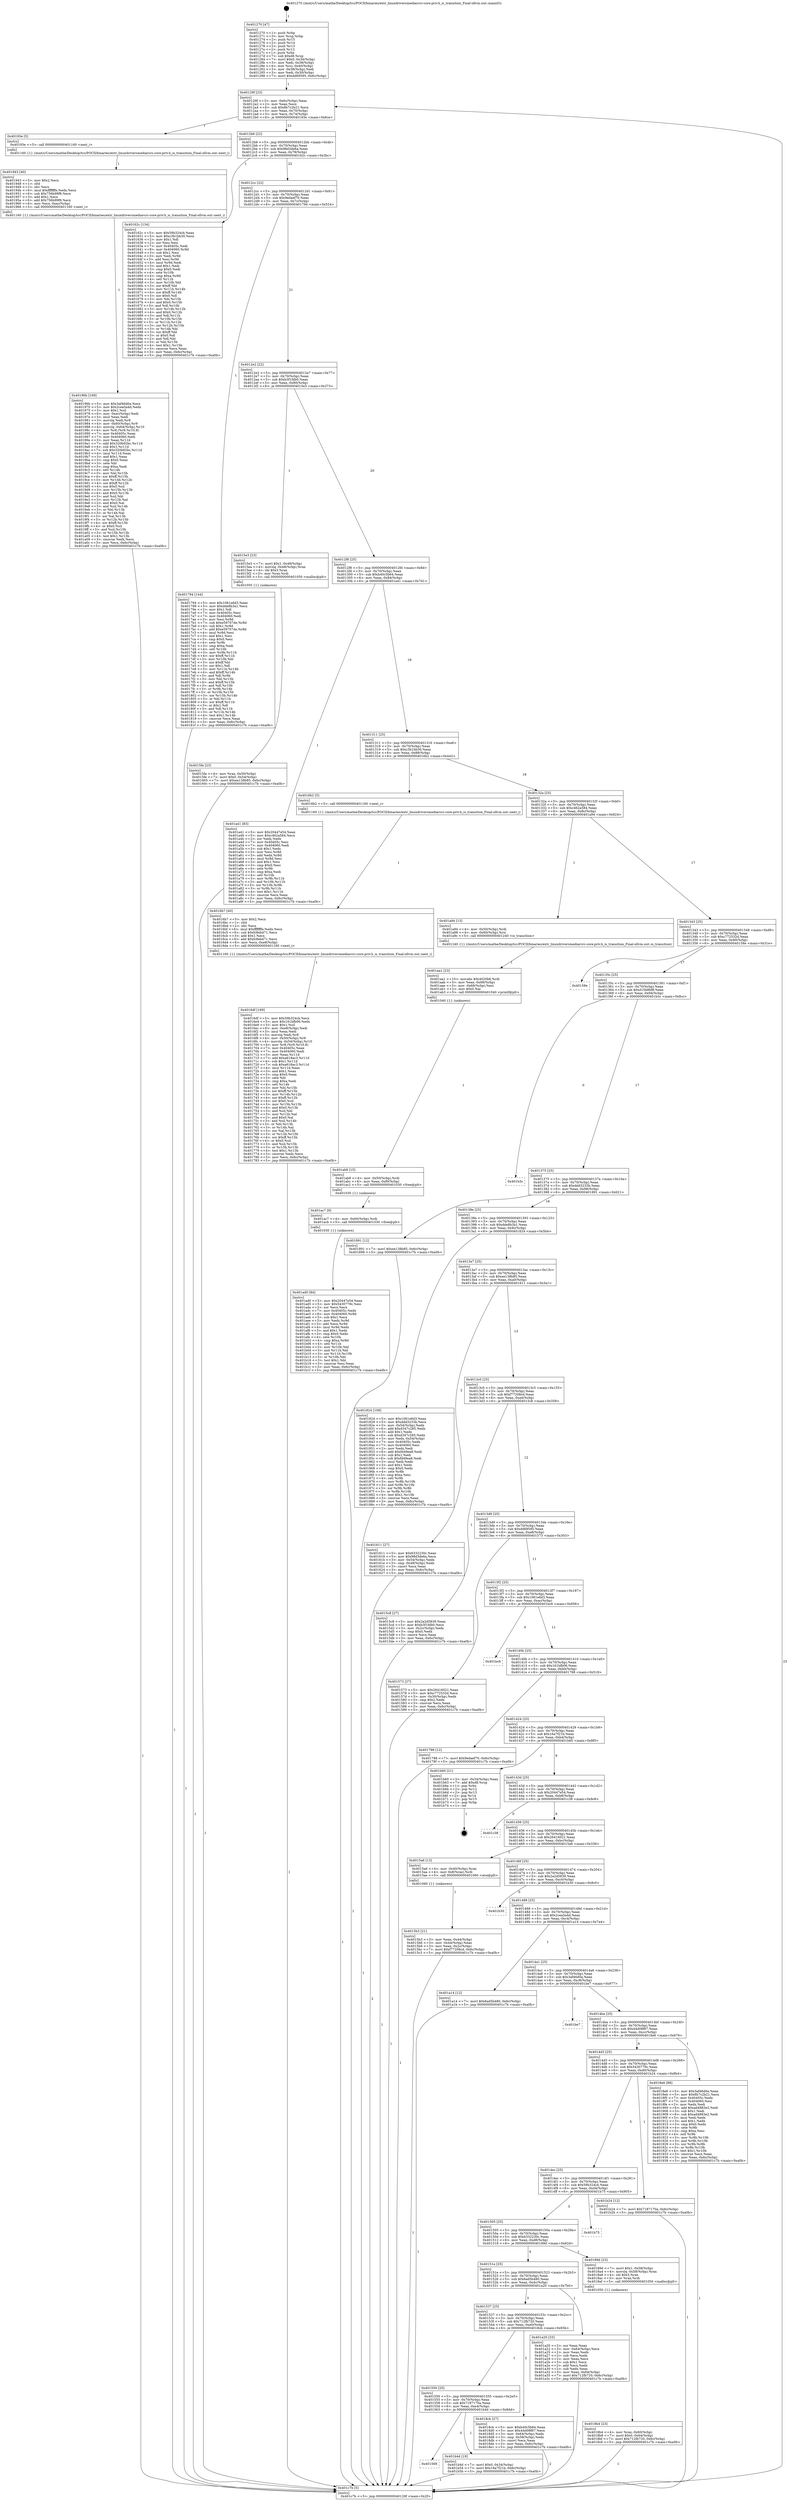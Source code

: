 digraph "0x401270" {
  label = "0x401270 (/mnt/c/Users/mathe/Desktop/tcc/POCII/binaries/extr_linuxdriversmediarcrc-core-priv.h_is_transition_Final-ollvm.out::main(0))"
  labelloc = "t"
  node[shape=record]

  Entry [label="",width=0.3,height=0.3,shape=circle,fillcolor=black,style=filled]
  "0x40129f" [label="{
     0x40129f [23]\l
     | [instrs]\l
     &nbsp;&nbsp;0x40129f \<+3\>: mov -0x6c(%rbp),%eax\l
     &nbsp;&nbsp;0x4012a2 \<+2\>: mov %eax,%ecx\l
     &nbsp;&nbsp;0x4012a4 \<+6\>: sub $0x8b7c2b21,%ecx\l
     &nbsp;&nbsp;0x4012aa \<+3\>: mov %eax,-0x70(%rbp)\l
     &nbsp;&nbsp;0x4012ad \<+3\>: mov %ecx,-0x74(%rbp)\l
     &nbsp;&nbsp;0x4012b0 \<+6\>: je 000000000040193e \<main+0x6ce\>\l
  }"]
  "0x40193e" [label="{
     0x40193e [5]\l
     | [instrs]\l
     &nbsp;&nbsp;0x40193e \<+5\>: call 0000000000401160 \<next_i\>\l
     | [calls]\l
     &nbsp;&nbsp;0x401160 \{1\} (/mnt/c/Users/mathe/Desktop/tcc/POCII/binaries/extr_linuxdriversmediarcrc-core-priv.h_is_transition_Final-ollvm.out::next_i)\l
  }"]
  "0x4012b6" [label="{
     0x4012b6 [22]\l
     | [instrs]\l
     &nbsp;&nbsp;0x4012b6 \<+5\>: jmp 00000000004012bb \<main+0x4b\>\l
     &nbsp;&nbsp;0x4012bb \<+3\>: mov -0x70(%rbp),%eax\l
     &nbsp;&nbsp;0x4012be \<+5\>: sub $0x98d3de6a,%eax\l
     &nbsp;&nbsp;0x4012c3 \<+3\>: mov %eax,-0x78(%rbp)\l
     &nbsp;&nbsp;0x4012c6 \<+6\>: je 000000000040162c \<main+0x3bc\>\l
  }"]
  Exit [label="",width=0.3,height=0.3,shape=circle,fillcolor=black,style=filled,peripheries=2]
  "0x40162c" [label="{
     0x40162c [134]\l
     | [instrs]\l
     &nbsp;&nbsp;0x40162c \<+5\>: mov $0x59b324cb,%eax\l
     &nbsp;&nbsp;0x401631 \<+5\>: mov $0xc3b1bb30,%ecx\l
     &nbsp;&nbsp;0x401636 \<+2\>: mov $0x1,%dl\l
     &nbsp;&nbsp;0x401638 \<+2\>: xor %esi,%esi\l
     &nbsp;&nbsp;0x40163a \<+7\>: mov 0x40405c,%edi\l
     &nbsp;&nbsp;0x401641 \<+8\>: mov 0x404060,%r8d\l
     &nbsp;&nbsp;0x401649 \<+3\>: sub $0x1,%esi\l
     &nbsp;&nbsp;0x40164c \<+3\>: mov %edi,%r9d\l
     &nbsp;&nbsp;0x40164f \<+3\>: add %esi,%r9d\l
     &nbsp;&nbsp;0x401652 \<+4\>: imul %r9d,%edi\l
     &nbsp;&nbsp;0x401656 \<+3\>: and $0x1,%edi\l
     &nbsp;&nbsp;0x401659 \<+3\>: cmp $0x0,%edi\l
     &nbsp;&nbsp;0x40165c \<+4\>: sete %r10b\l
     &nbsp;&nbsp;0x401660 \<+4\>: cmp $0xa,%r8d\l
     &nbsp;&nbsp;0x401664 \<+4\>: setl %r11b\l
     &nbsp;&nbsp;0x401668 \<+3\>: mov %r10b,%bl\l
     &nbsp;&nbsp;0x40166b \<+3\>: xor $0xff,%bl\l
     &nbsp;&nbsp;0x40166e \<+3\>: mov %r11b,%r14b\l
     &nbsp;&nbsp;0x401671 \<+4\>: xor $0xff,%r14b\l
     &nbsp;&nbsp;0x401675 \<+3\>: xor $0x0,%dl\l
     &nbsp;&nbsp;0x401678 \<+3\>: mov %bl,%r15b\l
     &nbsp;&nbsp;0x40167b \<+4\>: and $0x0,%r15b\l
     &nbsp;&nbsp;0x40167f \<+3\>: and %dl,%r10b\l
     &nbsp;&nbsp;0x401682 \<+3\>: mov %r14b,%r12b\l
     &nbsp;&nbsp;0x401685 \<+4\>: and $0x0,%r12b\l
     &nbsp;&nbsp;0x401689 \<+3\>: and %dl,%r11b\l
     &nbsp;&nbsp;0x40168c \<+3\>: or %r10b,%r15b\l
     &nbsp;&nbsp;0x40168f \<+3\>: or %r11b,%r12b\l
     &nbsp;&nbsp;0x401692 \<+3\>: xor %r12b,%r15b\l
     &nbsp;&nbsp;0x401695 \<+3\>: or %r14b,%bl\l
     &nbsp;&nbsp;0x401698 \<+3\>: xor $0xff,%bl\l
     &nbsp;&nbsp;0x40169b \<+3\>: or $0x0,%dl\l
     &nbsp;&nbsp;0x40169e \<+2\>: and %dl,%bl\l
     &nbsp;&nbsp;0x4016a0 \<+3\>: or %bl,%r15b\l
     &nbsp;&nbsp;0x4016a3 \<+4\>: test $0x1,%r15b\l
     &nbsp;&nbsp;0x4016a7 \<+3\>: cmovne %ecx,%eax\l
     &nbsp;&nbsp;0x4016aa \<+3\>: mov %eax,-0x6c(%rbp)\l
     &nbsp;&nbsp;0x4016ad \<+5\>: jmp 0000000000401c7b \<main+0xa0b\>\l
  }"]
  "0x4012cc" [label="{
     0x4012cc [22]\l
     | [instrs]\l
     &nbsp;&nbsp;0x4012cc \<+5\>: jmp 00000000004012d1 \<main+0x61\>\l
     &nbsp;&nbsp;0x4012d1 \<+3\>: mov -0x70(%rbp),%eax\l
     &nbsp;&nbsp;0x4012d4 \<+5\>: sub $0x9edaef70,%eax\l
     &nbsp;&nbsp;0x4012d9 \<+3\>: mov %eax,-0x7c(%rbp)\l
     &nbsp;&nbsp;0x4012dc \<+6\>: je 0000000000401794 \<main+0x524\>\l
  }"]
  "0x401569" [label="{
     0x401569\l
  }", style=dashed]
  "0x401794" [label="{
     0x401794 [144]\l
     | [instrs]\l
     &nbsp;&nbsp;0x401794 \<+5\>: mov $0x1061e6d3,%eax\l
     &nbsp;&nbsp;0x401799 \<+5\>: mov $0xdde8b3a1,%ecx\l
     &nbsp;&nbsp;0x40179e \<+2\>: mov $0x1,%dl\l
     &nbsp;&nbsp;0x4017a0 \<+7\>: mov 0x40405c,%esi\l
     &nbsp;&nbsp;0x4017a7 \<+7\>: mov 0x404060,%edi\l
     &nbsp;&nbsp;0x4017ae \<+3\>: mov %esi,%r8d\l
     &nbsp;&nbsp;0x4017b1 \<+7\>: sub $0xe59707de,%r8d\l
     &nbsp;&nbsp;0x4017b8 \<+4\>: sub $0x1,%r8d\l
     &nbsp;&nbsp;0x4017bc \<+7\>: add $0xe59707de,%r8d\l
     &nbsp;&nbsp;0x4017c3 \<+4\>: imul %r8d,%esi\l
     &nbsp;&nbsp;0x4017c7 \<+3\>: and $0x1,%esi\l
     &nbsp;&nbsp;0x4017ca \<+3\>: cmp $0x0,%esi\l
     &nbsp;&nbsp;0x4017cd \<+4\>: sete %r9b\l
     &nbsp;&nbsp;0x4017d1 \<+3\>: cmp $0xa,%edi\l
     &nbsp;&nbsp;0x4017d4 \<+4\>: setl %r10b\l
     &nbsp;&nbsp;0x4017d8 \<+3\>: mov %r9b,%r11b\l
     &nbsp;&nbsp;0x4017db \<+4\>: xor $0xff,%r11b\l
     &nbsp;&nbsp;0x4017df \<+3\>: mov %r10b,%bl\l
     &nbsp;&nbsp;0x4017e2 \<+3\>: xor $0xff,%bl\l
     &nbsp;&nbsp;0x4017e5 \<+3\>: xor $0x1,%dl\l
     &nbsp;&nbsp;0x4017e8 \<+3\>: mov %r11b,%r14b\l
     &nbsp;&nbsp;0x4017eb \<+4\>: and $0xff,%r14b\l
     &nbsp;&nbsp;0x4017ef \<+3\>: and %dl,%r9b\l
     &nbsp;&nbsp;0x4017f2 \<+3\>: mov %bl,%r15b\l
     &nbsp;&nbsp;0x4017f5 \<+4\>: and $0xff,%r15b\l
     &nbsp;&nbsp;0x4017f9 \<+3\>: and %dl,%r10b\l
     &nbsp;&nbsp;0x4017fc \<+3\>: or %r9b,%r14b\l
     &nbsp;&nbsp;0x4017ff \<+3\>: or %r10b,%r15b\l
     &nbsp;&nbsp;0x401802 \<+3\>: xor %r15b,%r14b\l
     &nbsp;&nbsp;0x401805 \<+3\>: or %bl,%r11b\l
     &nbsp;&nbsp;0x401808 \<+4\>: xor $0xff,%r11b\l
     &nbsp;&nbsp;0x40180c \<+3\>: or $0x1,%dl\l
     &nbsp;&nbsp;0x40180f \<+3\>: and %dl,%r11b\l
     &nbsp;&nbsp;0x401812 \<+3\>: or %r11b,%r14b\l
     &nbsp;&nbsp;0x401815 \<+4\>: test $0x1,%r14b\l
     &nbsp;&nbsp;0x401819 \<+3\>: cmovne %ecx,%eax\l
     &nbsp;&nbsp;0x40181c \<+3\>: mov %eax,-0x6c(%rbp)\l
     &nbsp;&nbsp;0x40181f \<+5\>: jmp 0000000000401c7b \<main+0xa0b\>\l
  }"]
  "0x4012e2" [label="{
     0x4012e2 [22]\l
     | [instrs]\l
     &nbsp;&nbsp;0x4012e2 \<+5\>: jmp 00000000004012e7 \<main+0x77\>\l
     &nbsp;&nbsp;0x4012e7 \<+3\>: mov -0x70(%rbp),%eax\l
     &nbsp;&nbsp;0x4012ea \<+5\>: sub $0xb3f1fdb0,%eax\l
     &nbsp;&nbsp;0x4012ef \<+3\>: mov %eax,-0x80(%rbp)\l
     &nbsp;&nbsp;0x4012f2 \<+6\>: je 00000000004015e3 \<main+0x373\>\l
  }"]
  "0x401b4d" [label="{
     0x401b4d [19]\l
     | [instrs]\l
     &nbsp;&nbsp;0x401b4d \<+7\>: movl $0x0,-0x34(%rbp)\l
     &nbsp;&nbsp;0x401b54 \<+7\>: movl $0x16a7f21b,-0x6c(%rbp)\l
     &nbsp;&nbsp;0x401b5b \<+5\>: jmp 0000000000401c7b \<main+0xa0b\>\l
  }"]
  "0x4015e3" [label="{
     0x4015e3 [23]\l
     | [instrs]\l
     &nbsp;&nbsp;0x4015e3 \<+7\>: movl $0x1,-0x48(%rbp)\l
     &nbsp;&nbsp;0x4015ea \<+4\>: movslq -0x48(%rbp),%rax\l
     &nbsp;&nbsp;0x4015ee \<+4\>: shl $0x3,%rax\l
     &nbsp;&nbsp;0x4015f2 \<+3\>: mov %rax,%rdi\l
     &nbsp;&nbsp;0x4015f5 \<+5\>: call 0000000000401050 \<malloc@plt\>\l
     | [calls]\l
     &nbsp;&nbsp;0x401050 \{1\} (unknown)\l
  }"]
  "0x4012f8" [label="{
     0x4012f8 [25]\l
     | [instrs]\l
     &nbsp;&nbsp;0x4012f8 \<+5\>: jmp 00000000004012fd \<main+0x8d\>\l
     &nbsp;&nbsp;0x4012fd \<+3\>: mov -0x70(%rbp),%eax\l
     &nbsp;&nbsp;0x401300 \<+5\>: sub $0xb40c5b64,%eax\l
     &nbsp;&nbsp;0x401305 \<+6\>: mov %eax,-0x84(%rbp)\l
     &nbsp;&nbsp;0x40130b \<+6\>: je 0000000000401a41 \<main+0x7d1\>\l
  }"]
  "0x401ad0" [label="{
     0x401ad0 [84]\l
     | [instrs]\l
     &nbsp;&nbsp;0x401ad0 \<+5\>: mov $0x20447e54,%eax\l
     &nbsp;&nbsp;0x401ad5 \<+5\>: mov $0x5430779c,%esi\l
     &nbsp;&nbsp;0x401ada \<+2\>: xor %ecx,%ecx\l
     &nbsp;&nbsp;0x401adc \<+7\>: mov 0x40405c,%edx\l
     &nbsp;&nbsp;0x401ae3 \<+8\>: mov 0x404060,%r8d\l
     &nbsp;&nbsp;0x401aeb \<+3\>: sub $0x1,%ecx\l
     &nbsp;&nbsp;0x401aee \<+3\>: mov %edx,%r9d\l
     &nbsp;&nbsp;0x401af1 \<+3\>: add %ecx,%r9d\l
     &nbsp;&nbsp;0x401af4 \<+4\>: imul %r9d,%edx\l
     &nbsp;&nbsp;0x401af8 \<+3\>: and $0x1,%edx\l
     &nbsp;&nbsp;0x401afb \<+3\>: cmp $0x0,%edx\l
     &nbsp;&nbsp;0x401afe \<+4\>: sete %r10b\l
     &nbsp;&nbsp;0x401b02 \<+4\>: cmp $0xa,%r8d\l
     &nbsp;&nbsp;0x401b06 \<+4\>: setl %r11b\l
     &nbsp;&nbsp;0x401b0a \<+3\>: mov %r10b,%bl\l
     &nbsp;&nbsp;0x401b0d \<+3\>: and %r11b,%bl\l
     &nbsp;&nbsp;0x401b10 \<+3\>: xor %r11b,%r10b\l
     &nbsp;&nbsp;0x401b13 \<+3\>: or %r10b,%bl\l
     &nbsp;&nbsp;0x401b16 \<+3\>: test $0x1,%bl\l
     &nbsp;&nbsp;0x401b19 \<+3\>: cmovne %esi,%eax\l
     &nbsp;&nbsp;0x401b1c \<+3\>: mov %eax,-0x6c(%rbp)\l
     &nbsp;&nbsp;0x401b1f \<+5\>: jmp 0000000000401c7b \<main+0xa0b\>\l
  }"]
  "0x401a41" [label="{
     0x401a41 [83]\l
     | [instrs]\l
     &nbsp;&nbsp;0x401a41 \<+5\>: mov $0x20447e54,%eax\l
     &nbsp;&nbsp;0x401a46 \<+5\>: mov $0xc462a584,%ecx\l
     &nbsp;&nbsp;0x401a4b \<+2\>: xor %edx,%edx\l
     &nbsp;&nbsp;0x401a4d \<+7\>: mov 0x40405c,%esi\l
     &nbsp;&nbsp;0x401a54 \<+7\>: mov 0x404060,%edi\l
     &nbsp;&nbsp;0x401a5b \<+3\>: sub $0x1,%edx\l
     &nbsp;&nbsp;0x401a5e \<+3\>: mov %esi,%r8d\l
     &nbsp;&nbsp;0x401a61 \<+3\>: add %edx,%r8d\l
     &nbsp;&nbsp;0x401a64 \<+4\>: imul %r8d,%esi\l
     &nbsp;&nbsp;0x401a68 \<+3\>: and $0x1,%esi\l
     &nbsp;&nbsp;0x401a6b \<+3\>: cmp $0x0,%esi\l
     &nbsp;&nbsp;0x401a6e \<+4\>: sete %r9b\l
     &nbsp;&nbsp;0x401a72 \<+3\>: cmp $0xa,%edi\l
     &nbsp;&nbsp;0x401a75 \<+4\>: setl %r10b\l
     &nbsp;&nbsp;0x401a79 \<+3\>: mov %r9b,%r11b\l
     &nbsp;&nbsp;0x401a7c \<+3\>: and %r10b,%r11b\l
     &nbsp;&nbsp;0x401a7f \<+3\>: xor %r10b,%r9b\l
     &nbsp;&nbsp;0x401a82 \<+3\>: or %r9b,%r11b\l
     &nbsp;&nbsp;0x401a85 \<+4\>: test $0x1,%r11b\l
     &nbsp;&nbsp;0x401a89 \<+3\>: cmovne %ecx,%eax\l
     &nbsp;&nbsp;0x401a8c \<+3\>: mov %eax,-0x6c(%rbp)\l
     &nbsp;&nbsp;0x401a8f \<+5\>: jmp 0000000000401c7b \<main+0xa0b\>\l
  }"]
  "0x401311" [label="{
     0x401311 [25]\l
     | [instrs]\l
     &nbsp;&nbsp;0x401311 \<+5\>: jmp 0000000000401316 \<main+0xa6\>\l
     &nbsp;&nbsp;0x401316 \<+3\>: mov -0x70(%rbp),%eax\l
     &nbsp;&nbsp;0x401319 \<+5\>: sub $0xc3b1bb30,%eax\l
     &nbsp;&nbsp;0x40131e \<+6\>: mov %eax,-0x88(%rbp)\l
     &nbsp;&nbsp;0x401324 \<+6\>: je 00000000004016b2 \<main+0x442\>\l
  }"]
  "0x401ac7" [label="{
     0x401ac7 [9]\l
     | [instrs]\l
     &nbsp;&nbsp;0x401ac7 \<+4\>: mov -0x60(%rbp),%rdi\l
     &nbsp;&nbsp;0x401acb \<+5\>: call 0000000000401030 \<free@plt\>\l
     | [calls]\l
     &nbsp;&nbsp;0x401030 \{1\} (unknown)\l
  }"]
  "0x4016b2" [label="{
     0x4016b2 [5]\l
     | [instrs]\l
     &nbsp;&nbsp;0x4016b2 \<+5\>: call 0000000000401160 \<next_i\>\l
     | [calls]\l
     &nbsp;&nbsp;0x401160 \{1\} (/mnt/c/Users/mathe/Desktop/tcc/POCII/binaries/extr_linuxdriversmediarcrc-core-priv.h_is_transition_Final-ollvm.out::next_i)\l
  }"]
  "0x40132a" [label="{
     0x40132a [25]\l
     | [instrs]\l
     &nbsp;&nbsp;0x40132a \<+5\>: jmp 000000000040132f \<main+0xbf\>\l
     &nbsp;&nbsp;0x40132f \<+3\>: mov -0x70(%rbp),%eax\l
     &nbsp;&nbsp;0x401332 \<+5\>: sub $0xc462a584,%eax\l
     &nbsp;&nbsp;0x401337 \<+6\>: mov %eax,-0x8c(%rbp)\l
     &nbsp;&nbsp;0x40133d \<+6\>: je 0000000000401a94 \<main+0x824\>\l
  }"]
  "0x401ab8" [label="{
     0x401ab8 [15]\l
     | [instrs]\l
     &nbsp;&nbsp;0x401ab8 \<+4\>: mov -0x50(%rbp),%rdi\l
     &nbsp;&nbsp;0x401abc \<+6\>: mov %eax,-0xf0(%rbp)\l
     &nbsp;&nbsp;0x401ac2 \<+5\>: call 0000000000401030 \<free@plt\>\l
     | [calls]\l
     &nbsp;&nbsp;0x401030 \{1\} (unknown)\l
  }"]
  "0x401a94" [label="{
     0x401a94 [13]\l
     | [instrs]\l
     &nbsp;&nbsp;0x401a94 \<+4\>: mov -0x50(%rbp),%rdi\l
     &nbsp;&nbsp;0x401a98 \<+4\>: mov -0x60(%rbp),%rsi\l
     &nbsp;&nbsp;0x401a9c \<+5\>: call 0000000000401240 \<is_transition\>\l
     | [calls]\l
     &nbsp;&nbsp;0x401240 \{1\} (/mnt/c/Users/mathe/Desktop/tcc/POCII/binaries/extr_linuxdriversmediarcrc-core-priv.h_is_transition_Final-ollvm.out::is_transition)\l
  }"]
  "0x401343" [label="{
     0x401343 [25]\l
     | [instrs]\l
     &nbsp;&nbsp;0x401343 \<+5\>: jmp 0000000000401348 \<main+0xd8\>\l
     &nbsp;&nbsp;0x401348 \<+3\>: mov -0x70(%rbp),%eax\l
     &nbsp;&nbsp;0x40134b \<+5\>: sub $0xc772532d,%eax\l
     &nbsp;&nbsp;0x401350 \<+6\>: mov %eax,-0x90(%rbp)\l
     &nbsp;&nbsp;0x401356 \<+6\>: je 000000000040158e \<main+0x31e\>\l
  }"]
  "0x401aa1" [label="{
     0x401aa1 [23]\l
     | [instrs]\l
     &nbsp;&nbsp;0x401aa1 \<+10\>: movabs $0x4020b6,%rdi\l
     &nbsp;&nbsp;0x401aab \<+3\>: mov %eax,-0x68(%rbp)\l
     &nbsp;&nbsp;0x401aae \<+3\>: mov -0x68(%rbp),%esi\l
     &nbsp;&nbsp;0x401ab1 \<+2\>: mov $0x0,%al\l
     &nbsp;&nbsp;0x401ab3 \<+5\>: call 0000000000401040 \<printf@plt\>\l
     | [calls]\l
     &nbsp;&nbsp;0x401040 \{1\} (unknown)\l
  }"]
  "0x40158e" [label="{
     0x40158e\l
  }", style=dashed]
  "0x40135c" [label="{
     0x40135c [25]\l
     | [instrs]\l
     &nbsp;&nbsp;0x40135c \<+5\>: jmp 0000000000401361 \<main+0xf1\>\l
     &nbsp;&nbsp;0x401361 \<+3\>: mov -0x70(%rbp),%eax\l
     &nbsp;&nbsp;0x401364 \<+5\>: sub $0xd15b8bf8,%eax\l
     &nbsp;&nbsp;0x401369 \<+6\>: mov %eax,-0x94(%rbp)\l
     &nbsp;&nbsp;0x40136f \<+6\>: je 0000000000401b3c \<main+0x8cc\>\l
  }"]
  "0x40196b" [label="{
     0x40196b [169]\l
     | [instrs]\l
     &nbsp;&nbsp;0x40196b \<+5\>: mov $0x3af46d0a,%ecx\l
     &nbsp;&nbsp;0x401970 \<+5\>: mov $0x2cea5a4d,%edx\l
     &nbsp;&nbsp;0x401975 \<+3\>: mov $0x1,%sil\l
     &nbsp;&nbsp;0x401978 \<+6\>: mov -0xec(%rbp),%edi\l
     &nbsp;&nbsp;0x40197e \<+3\>: imul %eax,%edi\l
     &nbsp;&nbsp;0x401981 \<+3\>: movslq %edi,%r8\l
     &nbsp;&nbsp;0x401984 \<+4\>: mov -0x60(%rbp),%r9\l
     &nbsp;&nbsp;0x401988 \<+4\>: movslq -0x64(%rbp),%r10\l
     &nbsp;&nbsp;0x40198c \<+4\>: mov %r8,(%r9,%r10,8)\l
     &nbsp;&nbsp;0x401990 \<+7\>: mov 0x40405c,%eax\l
     &nbsp;&nbsp;0x401997 \<+7\>: mov 0x404060,%edi\l
     &nbsp;&nbsp;0x40199e \<+3\>: mov %eax,%r11d\l
     &nbsp;&nbsp;0x4019a1 \<+7\>: add $0x320b92bc,%r11d\l
     &nbsp;&nbsp;0x4019a8 \<+4\>: sub $0x1,%r11d\l
     &nbsp;&nbsp;0x4019ac \<+7\>: sub $0x320b92bc,%r11d\l
     &nbsp;&nbsp;0x4019b3 \<+4\>: imul %r11d,%eax\l
     &nbsp;&nbsp;0x4019b7 \<+3\>: and $0x1,%eax\l
     &nbsp;&nbsp;0x4019ba \<+3\>: cmp $0x0,%eax\l
     &nbsp;&nbsp;0x4019bd \<+3\>: sete %bl\l
     &nbsp;&nbsp;0x4019c0 \<+3\>: cmp $0xa,%edi\l
     &nbsp;&nbsp;0x4019c3 \<+4\>: setl %r14b\l
     &nbsp;&nbsp;0x4019c7 \<+3\>: mov %bl,%r15b\l
     &nbsp;&nbsp;0x4019ca \<+4\>: xor $0xff,%r15b\l
     &nbsp;&nbsp;0x4019ce \<+3\>: mov %r14b,%r12b\l
     &nbsp;&nbsp;0x4019d1 \<+4\>: xor $0xff,%r12b\l
     &nbsp;&nbsp;0x4019d5 \<+4\>: xor $0x0,%sil\l
     &nbsp;&nbsp;0x4019d9 \<+3\>: mov %r15b,%r13b\l
     &nbsp;&nbsp;0x4019dc \<+4\>: and $0x0,%r13b\l
     &nbsp;&nbsp;0x4019e0 \<+3\>: and %sil,%bl\l
     &nbsp;&nbsp;0x4019e3 \<+3\>: mov %r12b,%al\l
     &nbsp;&nbsp;0x4019e6 \<+2\>: and $0x0,%al\l
     &nbsp;&nbsp;0x4019e8 \<+3\>: and %sil,%r14b\l
     &nbsp;&nbsp;0x4019eb \<+3\>: or %bl,%r13b\l
     &nbsp;&nbsp;0x4019ee \<+3\>: or %r14b,%al\l
     &nbsp;&nbsp;0x4019f1 \<+3\>: xor %al,%r13b\l
     &nbsp;&nbsp;0x4019f4 \<+3\>: or %r12b,%r15b\l
     &nbsp;&nbsp;0x4019f7 \<+4\>: xor $0xff,%r15b\l
     &nbsp;&nbsp;0x4019fb \<+4\>: or $0x0,%sil\l
     &nbsp;&nbsp;0x4019ff \<+3\>: and %sil,%r15b\l
     &nbsp;&nbsp;0x401a02 \<+3\>: or %r15b,%r13b\l
     &nbsp;&nbsp;0x401a05 \<+4\>: test $0x1,%r13b\l
     &nbsp;&nbsp;0x401a09 \<+3\>: cmovne %edx,%ecx\l
     &nbsp;&nbsp;0x401a0c \<+3\>: mov %ecx,-0x6c(%rbp)\l
     &nbsp;&nbsp;0x401a0f \<+5\>: jmp 0000000000401c7b \<main+0xa0b\>\l
  }"]
  "0x401b3c" [label="{
     0x401b3c\l
  }", style=dashed]
  "0x401375" [label="{
     0x401375 [25]\l
     | [instrs]\l
     &nbsp;&nbsp;0x401375 \<+5\>: jmp 000000000040137a \<main+0x10a\>\l
     &nbsp;&nbsp;0x40137a \<+3\>: mov -0x70(%rbp),%eax\l
     &nbsp;&nbsp;0x40137d \<+5\>: sub $0xddd3233b,%eax\l
     &nbsp;&nbsp;0x401382 \<+6\>: mov %eax,-0x98(%rbp)\l
     &nbsp;&nbsp;0x401388 \<+6\>: je 0000000000401891 \<main+0x621\>\l
  }"]
  "0x401943" [label="{
     0x401943 [40]\l
     | [instrs]\l
     &nbsp;&nbsp;0x401943 \<+5\>: mov $0x2,%ecx\l
     &nbsp;&nbsp;0x401948 \<+1\>: cltd\l
     &nbsp;&nbsp;0x401949 \<+2\>: idiv %ecx\l
     &nbsp;&nbsp;0x40194b \<+6\>: imul $0xfffffffe,%edx,%ecx\l
     &nbsp;&nbsp;0x401951 \<+6\>: sub $0x756b99f8,%ecx\l
     &nbsp;&nbsp;0x401957 \<+3\>: add $0x1,%ecx\l
     &nbsp;&nbsp;0x40195a \<+6\>: add $0x756b99f8,%ecx\l
     &nbsp;&nbsp;0x401960 \<+6\>: mov %ecx,-0xec(%rbp)\l
     &nbsp;&nbsp;0x401966 \<+5\>: call 0000000000401160 \<next_i\>\l
     | [calls]\l
     &nbsp;&nbsp;0x401160 \{1\} (/mnt/c/Users/mathe/Desktop/tcc/POCII/binaries/extr_linuxdriversmediarcrc-core-priv.h_is_transition_Final-ollvm.out::next_i)\l
  }"]
  "0x401891" [label="{
     0x401891 [12]\l
     | [instrs]\l
     &nbsp;&nbsp;0x401891 \<+7\>: movl $0xee138b85,-0x6c(%rbp)\l
     &nbsp;&nbsp;0x401898 \<+5\>: jmp 0000000000401c7b \<main+0xa0b\>\l
  }"]
  "0x40138e" [label="{
     0x40138e [25]\l
     | [instrs]\l
     &nbsp;&nbsp;0x40138e \<+5\>: jmp 0000000000401393 \<main+0x123\>\l
     &nbsp;&nbsp;0x401393 \<+3\>: mov -0x70(%rbp),%eax\l
     &nbsp;&nbsp;0x401396 \<+5\>: sub $0xdde8b3a1,%eax\l
     &nbsp;&nbsp;0x40139b \<+6\>: mov %eax,-0x9c(%rbp)\l
     &nbsp;&nbsp;0x4013a1 \<+6\>: je 0000000000401824 \<main+0x5b4\>\l
  }"]
  "0x401550" [label="{
     0x401550 [25]\l
     | [instrs]\l
     &nbsp;&nbsp;0x401550 \<+5\>: jmp 0000000000401555 \<main+0x2e5\>\l
     &nbsp;&nbsp;0x401555 \<+3\>: mov -0x70(%rbp),%eax\l
     &nbsp;&nbsp;0x401558 \<+5\>: sub $0x7187170a,%eax\l
     &nbsp;&nbsp;0x40155d \<+6\>: mov %eax,-0xe4(%rbp)\l
     &nbsp;&nbsp;0x401563 \<+6\>: je 0000000000401b4d \<main+0x8dd\>\l
  }"]
  "0x401824" [label="{
     0x401824 [109]\l
     | [instrs]\l
     &nbsp;&nbsp;0x401824 \<+5\>: mov $0x1061e6d3,%eax\l
     &nbsp;&nbsp;0x401829 \<+5\>: mov $0xddd3233b,%ecx\l
     &nbsp;&nbsp;0x40182e \<+3\>: mov -0x54(%rbp),%edx\l
     &nbsp;&nbsp;0x401831 \<+6\>: add $0xd347c285,%edx\l
     &nbsp;&nbsp;0x401837 \<+3\>: add $0x1,%edx\l
     &nbsp;&nbsp;0x40183a \<+6\>: sub $0xd347c285,%edx\l
     &nbsp;&nbsp;0x401840 \<+3\>: mov %edx,-0x54(%rbp)\l
     &nbsp;&nbsp;0x401843 \<+7\>: mov 0x40405c,%edx\l
     &nbsp;&nbsp;0x40184a \<+7\>: mov 0x404060,%esi\l
     &nbsp;&nbsp;0x401851 \<+2\>: mov %edx,%edi\l
     &nbsp;&nbsp;0x401853 \<+6\>: add $0xfd49ea8,%edi\l
     &nbsp;&nbsp;0x401859 \<+3\>: sub $0x1,%edi\l
     &nbsp;&nbsp;0x40185c \<+6\>: sub $0xfd49ea8,%edi\l
     &nbsp;&nbsp;0x401862 \<+3\>: imul %edi,%edx\l
     &nbsp;&nbsp;0x401865 \<+3\>: and $0x1,%edx\l
     &nbsp;&nbsp;0x401868 \<+3\>: cmp $0x0,%edx\l
     &nbsp;&nbsp;0x40186b \<+4\>: sete %r8b\l
     &nbsp;&nbsp;0x40186f \<+3\>: cmp $0xa,%esi\l
     &nbsp;&nbsp;0x401872 \<+4\>: setl %r9b\l
     &nbsp;&nbsp;0x401876 \<+3\>: mov %r8b,%r10b\l
     &nbsp;&nbsp;0x401879 \<+3\>: and %r9b,%r10b\l
     &nbsp;&nbsp;0x40187c \<+3\>: xor %r9b,%r8b\l
     &nbsp;&nbsp;0x40187f \<+3\>: or %r8b,%r10b\l
     &nbsp;&nbsp;0x401882 \<+4\>: test $0x1,%r10b\l
     &nbsp;&nbsp;0x401886 \<+3\>: cmovne %ecx,%eax\l
     &nbsp;&nbsp;0x401889 \<+3\>: mov %eax,-0x6c(%rbp)\l
     &nbsp;&nbsp;0x40188c \<+5\>: jmp 0000000000401c7b \<main+0xa0b\>\l
  }"]
  "0x4013a7" [label="{
     0x4013a7 [25]\l
     | [instrs]\l
     &nbsp;&nbsp;0x4013a7 \<+5\>: jmp 00000000004013ac \<main+0x13c\>\l
     &nbsp;&nbsp;0x4013ac \<+3\>: mov -0x70(%rbp),%eax\l
     &nbsp;&nbsp;0x4013af \<+5\>: sub $0xee138b85,%eax\l
     &nbsp;&nbsp;0x4013b4 \<+6\>: mov %eax,-0xa0(%rbp)\l
     &nbsp;&nbsp;0x4013ba \<+6\>: je 0000000000401611 \<main+0x3a1\>\l
  }"]
  "0x4018cb" [label="{
     0x4018cb [27]\l
     | [instrs]\l
     &nbsp;&nbsp;0x4018cb \<+5\>: mov $0xb40c5b64,%eax\l
     &nbsp;&nbsp;0x4018d0 \<+5\>: mov $0x44d08f67,%ecx\l
     &nbsp;&nbsp;0x4018d5 \<+3\>: mov -0x64(%rbp),%edx\l
     &nbsp;&nbsp;0x4018d8 \<+3\>: cmp -0x58(%rbp),%edx\l
     &nbsp;&nbsp;0x4018db \<+3\>: cmovl %ecx,%eax\l
     &nbsp;&nbsp;0x4018de \<+3\>: mov %eax,-0x6c(%rbp)\l
     &nbsp;&nbsp;0x4018e1 \<+5\>: jmp 0000000000401c7b \<main+0xa0b\>\l
  }"]
  "0x401611" [label="{
     0x401611 [27]\l
     | [instrs]\l
     &nbsp;&nbsp;0x401611 \<+5\>: mov $0x6332230c,%eax\l
     &nbsp;&nbsp;0x401616 \<+5\>: mov $0x98d3de6a,%ecx\l
     &nbsp;&nbsp;0x40161b \<+3\>: mov -0x54(%rbp),%edx\l
     &nbsp;&nbsp;0x40161e \<+3\>: cmp -0x48(%rbp),%edx\l
     &nbsp;&nbsp;0x401621 \<+3\>: cmovl %ecx,%eax\l
     &nbsp;&nbsp;0x401624 \<+3\>: mov %eax,-0x6c(%rbp)\l
     &nbsp;&nbsp;0x401627 \<+5\>: jmp 0000000000401c7b \<main+0xa0b\>\l
  }"]
  "0x4013c0" [label="{
     0x4013c0 [25]\l
     | [instrs]\l
     &nbsp;&nbsp;0x4013c0 \<+5\>: jmp 00000000004013c5 \<main+0x155\>\l
     &nbsp;&nbsp;0x4013c5 \<+3\>: mov -0x70(%rbp),%eax\l
     &nbsp;&nbsp;0x4013c8 \<+5\>: sub $0xf77208cd,%eax\l
     &nbsp;&nbsp;0x4013cd \<+6\>: mov %eax,-0xa4(%rbp)\l
     &nbsp;&nbsp;0x4013d3 \<+6\>: je 00000000004015c8 \<main+0x358\>\l
  }"]
  "0x401537" [label="{
     0x401537 [25]\l
     | [instrs]\l
     &nbsp;&nbsp;0x401537 \<+5\>: jmp 000000000040153c \<main+0x2cc\>\l
     &nbsp;&nbsp;0x40153c \<+3\>: mov -0x70(%rbp),%eax\l
     &nbsp;&nbsp;0x40153f \<+5\>: sub $0x712fb720,%eax\l
     &nbsp;&nbsp;0x401544 \<+6\>: mov %eax,-0xe0(%rbp)\l
     &nbsp;&nbsp;0x40154a \<+6\>: je 00000000004018cb \<main+0x65b\>\l
  }"]
  "0x4015c8" [label="{
     0x4015c8 [27]\l
     | [instrs]\l
     &nbsp;&nbsp;0x4015c8 \<+5\>: mov $0x2a2d5839,%eax\l
     &nbsp;&nbsp;0x4015cd \<+5\>: mov $0xb3f1fdb0,%ecx\l
     &nbsp;&nbsp;0x4015d2 \<+3\>: mov -0x2c(%rbp),%edx\l
     &nbsp;&nbsp;0x4015d5 \<+3\>: cmp $0x0,%edx\l
     &nbsp;&nbsp;0x4015d8 \<+3\>: cmove %ecx,%eax\l
     &nbsp;&nbsp;0x4015db \<+3\>: mov %eax,-0x6c(%rbp)\l
     &nbsp;&nbsp;0x4015de \<+5\>: jmp 0000000000401c7b \<main+0xa0b\>\l
  }"]
  "0x4013d9" [label="{
     0x4013d9 [25]\l
     | [instrs]\l
     &nbsp;&nbsp;0x4013d9 \<+5\>: jmp 00000000004013de \<main+0x16e\>\l
     &nbsp;&nbsp;0x4013de \<+3\>: mov -0x70(%rbp),%eax\l
     &nbsp;&nbsp;0x4013e1 \<+5\>: sub $0xdd69595,%eax\l
     &nbsp;&nbsp;0x4013e6 \<+6\>: mov %eax,-0xa8(%rbp)\l
     &nbsp;&nbsp;0x4013ec \<+6\>: je 0000000000401573 \<main+0x303\>\l
  }"]
  "0x401a20" [label="{
     0x401a20 [33]\l
     | [instrs]\l
     &nbsp;&nbsp;0x401a20 \<+2\>: xor %eax,%eax\l
     &nbsp;&nbsp;0x401a22 \<+3\>: mov -0x64(%rbp),%ecx\l
     &nbsp;&nbsp;0x401a25 \<+2\>: mov %eax,%edx\l
     &nbsp;&nbsp;0x401a27 \<+2\>: sub %ecx,%edx\l
     &nbsp;&nbsp;0x401a29 \<+2\>: mov %eax,%ecx\l
     &nbsp;&nbsp;0x401a2b \<+3\>: sub $0x1,%ecx\l
     &nbsp;&nbsp;0x401a2e \<+2\>: add %ecx,%edx\l
     &nbsp;&nbsp;0x401a30 \<+2\>: sub %edx,%eax\l
     &nbsp;&nbsp;0x401a32 \<+3\>: mov %eax,-0x64(%rbp)\l
     &nbsp;&nbsp;0x401a35 \<+7\>: movl $0x712fb720,-0x6c(%rbp)\l
     &nbsp;&nbsp;0x401a3c \<+5\>: jmp 0000000000401c7b \<main+0xa0b\>\l
  }"]
  "0x401573" [label="{
     0x401573 [27]\l
     | [instrs]\l
     &nbsp;&nbsp;0x401573 \<+5\>: mov $0x26416021,%eax\l
     &nbsp;&nbsp;0x401578 \<+5\>: mov $0xc772532d,%ecx\l
     &nbsp;&nbsp;0x40157d \<+3\>: mov -0x30(%rbp),%edx\l
     &nbsp;&nbsp;0x401580 \<+3\>: cmp $0x2,%edx\l
     &nbsp;&nbsp;0x401583 \<+3\>: cmovne %ecx,%eax\l
     &nbsp;&nbsp;0x401586 \<+3\>: mov %eax,-0x6c(%rbp)\l
     &nbsp;&nbsp;0x401589 \<+5\>: jmp 0000000000401c7b \<main+0xa0b\>\l
  }"]
  "0x4013f2" [label="{
     0x4013f2 [25]\l
     | [instrs]\l
     &nbsp;&nbsp;0x4013f2 \<+5\>: jmp 00000000004013f7 \<main+0x187\>\l
     &nbsp;&nbsp;0x4013f7 \<+3\>: mov -0x70(%rbp),%eax\l
     &nbsp;&nbsp;0x4013fa \<+5\>: sub $0x1061e6d3,%eax\l
     &nbsp;&nbsp;0x4013ff \<+6\>: mov %eax,-0xac(%rbp)\l
     &nbsp;&nbsp;0x401405 \<+6\>: je 0000000000401bc6 \<main+0x956\>\l
  }"]
  "0x401c7b" [label="{
     0x401c7b [5]\l
     | [instrs]\l
     &nbsp;&nbsp;0x401c7b \<+5\>: jmp 000000000040129f \<main+0x2f\>\l
  }"]
  "0x401270" [label="{
     0x401270 [47]\l
     | [instrs]\l
     &nbsp;&nbsp;0x401270 \<+1\>: push %rbp\l
     &nbsp;&nbsp;0x401271 \<+3\>: mov %rsp,%rbp\l
     &nbsp;&nbsp;0x401274 \<+2\>: push %r15\l
     &nbsp;&nbsp;0x401276 \<+2\>: push %r14\l
     &nbsp;&nbsp;0x401278 \<+2\>: push %r13\l
     &nbsp;&nbsp;0x40127a \<+2\>: push %r12\l
     &nbsp;&nbsp;0x40127c \<+1\>: push %rbx\l
     &nbsp;&nbsp;0x40127d \<+7\>: sub $0xd8,%rsp\l
     &nbsp;&nbsp;0x401284 \<+7\>: movl $0x0,-0x34(%rbp)\l
     &nbsp;&nbsp;0x40128b \<+3\>: mov %edi,-0x38(%rbp)\l
     &nbsp;&nbsp;0x40128e \<+4\>: mov %rsi,-0x40(%rbp)\l
     &nbsp;&nbsp;0x401292 \<+3\>: mov -0x38(%rbp),%edi\l
     &nbsp;&nbsp;0x401295 \<+3\>: mov %edi,-0x30(%rbp)\l
     &nbsp;&nbsp;0x401298 \<+7\>: movl $0xdd69595,-0x6c(%rbp)\l
  }"]
  "0x4018b4" [label="{
     0x4018b4 [23]\l
     | [instrs]\l
     &nbsp;&nbsp;0x4018b4 \<+4\>: mov %rax,-0x60(%rbp)\l
     &nbsp;&nbsp;0x4018b8 \<+7\>: movl $0x0,-0x64(%rbp)\l
     &nbsp;&nbsp;0x4018bf \<+7\>: movl $0x712fb720,-0x6c(%rbp)\l
     &nbsp;&nbsp;0x4018c6 \<+5\>: jmp 0000000000401c7b \<main+0xa0b\>\l
  }"]
  "0x401bc6" [label="{
     0x401bc6\l
  }", style=dashed]
  "0x40140b" [label="{
     0x40140b [25]\l
     | [instrs]\l
     &nbsp;&nbsp;0x40140b \<+5\>: jmp 0000000000401410 \<main+0x1a0\>\l
     &nbsp;&nbsp;0x401410 \<+3\>: mov -0x70(%rbp),%eax\l
     &nbsp;&nbsp;0x401413 \<+5\>: sub $0x161bfb06,%eax\l
     &nbsp;&nbsp;0x401418 \<+6\>: mov %eax,-0xb0(%rbp)\l
     &nbsp;&nbsp;0x40141e \<+6\>: je 0000000000401788 \<main+0x518\>\l
  }"]
  "0x40151e" [label="{
     0x40151e [25]\l
     | [instrs]\l
     &nbsp;&nbsp;0x40151e \<+5\>: jmp 0000000000401523 \<main+0x2b3\>\l
     &nbsp;&nbsp;0x401523 \<+3\>: mov -0x70(%rbp),%eax\l
     &nbsp;&nbsp;0x401526 \<+5\>: sub $0x6ad5b480,%eax\l
     &nbsp;&nbsp;0x40152b \<+6\>: mov %eax,-0xdc(%rbp)\l
     &nbsp;&nbsp;0x401531 \<+6\>: je 0000000000401a20 \<main+0x7b0\>\l
  }"]
  "0x401788" [label="{
     0x401788 [12]\l
     | [instrs]\l
     &nbsp;&nbsp;0x401788 \<+7\>: movl $0x9edaef70,-0x6c(%rbp)\l
     &nbsp;&nbsp;0x40178f \<+5\>: jmp 0000000000401c7b \<main+0xa0b\>\l
  }"]
  "0x401424" [label="{
     0x401424 [25]\l
     | [instrs]\l
     &nbsp;&nbsp;0x401424 \<+5\>: jmp 0000000000401429 \<main+0x1b9\>\l
     &nbsp;&nbsp;0x401429 \<+3\>: mov -0x70(%rbp),%eax\l
     &nbsp;&nbsp;0x40142c \<+5\>: sub $0x16a7f21b,%eax\l
     &nbsp;&nbsp;0x401431 \<+6\>: mov %eax,-0xb4(%rbp)\l
     &nbsp;&nbsp;0x401437 \<+6\>: je 0000000000401b60 \<main+0x8f0\>\l
  }"]
  "0x40189d" [label="{
     0x40189d [23]\l
     | [instrs]\l
     &nbsp;&nbsp;0x40189d \<+7\>: movl $0x1,-0x58(%rbp)\l
     &nbsp;&nbsp;0x4018a4 \<+4\>: movslq -0x58(%rbp),%rax\l
     &nbsp;&nbsp;0x4018a8 \<+4\>: shl $0x3,%rax\l
     &nbsp;&nbsp;0x4018ac \<+3\>: mov %rax,%rdi\l
     &nbsp;&nbsp;0x4018af \<+5\>: call 0000000000401050 \<malloc@plt\>\l
     | [calls]\l
     &nbsp;&nbsp;0x401050 \{1\} (unknown)\l
  }"]
  "0x401b60" [label="{
     0x401b60 [21]\l
     | [instrs]\l
     &nbsp;&nbsp;0x401b60 \<+3\>: mov -0x34(%rbp),%eax\l
     &nbsp;&nbsp;0x401b63 \<+7\>: add $0xd8,%rsp\l
     &nbsp;&nbsp;0x401b6a \<+1\>: pop %rbx\l
     &nbsp;&nbsp;0x401b6b \<+2\>: pop %r12\l
     &nbsp;&nbsp;0x401b6d \<+2\>: pop %r13\l
     &nbsp;&nbsp;0x401b6f \<+2\>: pop %r14\l
     &nbsp;&nbsp;0x401b71 \<+2\>: pop %r15\l
     &nbsp;&nbsp;0x401b73 \<+1\>: pop %rbp\l
     &nbsp;&nbsp;0x401b74 \<+1\>: ret\l
  }"]
  "0x40143d" [label="{
     0x40143d [25]\l
     | [instrs]\l
     &nbsp;&nbsp;0x40143d \<+5\>: jmp 0000000000401442 \<main+0x1d2\>\l
     &nbsp;&nbsp;0x401442 \<+3\>: mov -0x70(%rbp),%eax\l
     &nbsp;&nbsp;0x401445 \<+5\>: sub $0x20447e54,%eax\l
     &nbsp;&nbsp;0x40144a \<+6\>: mov %eax,-0xb8(%rbp)\l
     &nbsp;&nbsp;0x401450 \<+6\>: je 0000000000401c38 \<main+0x9c8\>\l
  }"]
  "0x401505" [label="{
     0x401505 [25]\l
     | [instrs]\l
     &nbsp;&nbsp;0x401505 \<+5\>: jmp 000000000040150a \<main+0x29a\>\l
     &nbsp;&nbsp;0x40150a \<+3\>: mov -0x70(%rbp),%eax\l
     &nbsp;&nbsp;0x40150d \<+5\>: sub $0x6332230c,%eax\l
     &nbsp;&nbsp;0x401512 \<+6\>: mov %eax,-0xd8(%rbp)\l
     &nbsp;&nbsp;0x401518 \<+6\>: je 000000000040189d \<main+0x62d\>\l
  }"]
  "0x401c38" [label="{
     0x401c38\l
  }", style=dashed]
  "0x401456" [label="{
     0x401456 [25]\l
     | [instrs]\l
     &nbsp;&nbsp;0x401456 \<+5\>: jmp 000000000040145b \<main+0x1eb\>\l
     &nbsp;&nbsp;0x40145b \<+3\>: mov -0x70(%rbp),%eax\l
     &nbsp;&nbsp;0x40145e \<+5\>: sub $0x26416021,%eax\l
     &nbsp;&nbsp;0x401463 \<+6\>: mov %eax,-0xbc(%rbp)\l
     &nbsp;&nbsp;0x401469 \<+6\>: je 00000000004015a6 \<main+0x336\>\l
  }"]
  "0x401b75" [label="{
     0x401b75\l
  }", style=dashed]
  "0x4015a6" [label="{
     0x4015a6 [13]\l
     | [instrs]\l
     &nbsp;&nbsp;0x4015a6 \<+4\>: mov -0x40(%rbp),%rax\l
     &nbsp;&nbsp;0x4015aa \<+4\>: mov 0x8(%rax),%rdi\l
     &nbsp;&nbsp;0x4015ae \<+5\>: call 0000000000401060 \<atoi@plt\>\l
     | [calls]\l
     &nbsp;&nbsp;0x401060 \{1\} (unknown)\l
  }"]
  "0x40146f" [label="{
     0x40146f [25]\l
     | [instrs]\l
     &nbsp;&nbsp;0x40146f \<+5\>: jmp 0000000000401474 \<main+0x204\>\l
     &nbsp;&nbsp;0x401474 \<+3\>: mov -0x70(%rbp),%eax\l
     &nbsp;&nbsp;0x401477 \<+5\>: sub $0x2a2d5839,%eax\l
     &nbsp;&nbsp;0x40147c \<+6\>: mov %eax,-0xc0(%rbp)\l
     &nbsp;&nbsp;0x401482 \<+6\>: je 0000000000401b30 \<main+0x8c0\>\l
  }"]
  "0x4015b3" [label="{
     0x4015b3 [21]\l
     | [instrs]\l
     &nbsp;&nbsp;0x4015b3 \<+3\>: mov %eax,-0x44(%rbp)\l
     &nbsp;&nbsp;0x4015b6 \<+3\>: mov -0x44(%rbp),%eax\l
     &nbsp;&nbsp;0x4015b9 \<+3\>: mov %eax,-0x2c(%rbp)\l
     &nbsp;&nbsp;0x4015bc \<+7\>: movl $0xf77208cd,-0x6c(%rbp)\l
     &nbsp;&nbsp;0x4015c3 \<+5\>: jmp 0000000000401c7b \<main+0xa0b\>\l
  }"]
  "0x4015fa" [label="{
     0x4015fa [23]\l
     | [instrs]\l
     &nbsp;&nbsp;0x4015fa \<+4\>: mov %rax,-0x50(%rbp)\l
     &nbsp;&nbsp;0x4015fe \<+7\>: movl $0x0,-0x54(%rbp)\l
     &nbsp;&nbsp;0x401605 \<+7\>: movl $0xee138b85,-0x6c(%rbp)\l
     &nbsp;&nbsp;0x40160c \<+5\>: jmp 0000000000401c7b \<main+0xa0b\>\l
  }"]
  "0x4016b7" [label="{
     0x4016b7 [40]\l
     | [instrs]\l
     &nbsp;&nbsp;0x4016b7 \<+5\>: mov $0x2,%ecx\l
     &nbsp;&nbsp;0x4016bc \<+1\>: cltd\l
     &nbsp;&nbsp;0x4016bd \<+2\>: idiv %ecx\l
     &nbsp;&nbsp;0x4016bf \<+6\>: imul $0xfffffffe,%edx,%ecx\l
     &nbsp;&nbsp;0x4016c5 \<+6\>: sub $0xfc8eb471,%ecx\l
     &nbsp;&nbsp;0x4016cb \<+3\>: add $0x1,%ecx\l
     &nbsp;&nbsp;0x4016ce \<+6\>: add $0xfc8eb471,%ecx\l
     &nbsp;&nbsp;0x4016d4 \<+6\>: mov %ecx,-0xe8(%rbp)\l
     &nbsp;&nbsp;0x4016da \<+5\>: call 0000000000401160 \<next_i\>\l
     | [calls]\l
     &nbsp;&nbsp;0x401160 \{1\} (/mnt/c/Users/mathe/Desktop/tcc/POCII/binaries/extr_linuxdriversmediarcrc-core-priv.h_is_transition_Final-ollvm.out::next_i)\l
  }"]
  "0x4016df" [label="{
     0x4016df [169]\l
     | [instrs]\l
     &nbsp;&nbsp;0x4016df \<+5\>: mov $0x59b324cb,%ecx\l
     &nbsp;&nbsp;0x4016e4 \<+5\>: mov $0x161bfb06,%edx\l
     &nbsp;&nbsp;0x4016e9 \<+3\>: mov $0x1,%sil\l
     &nbsp;&nbsp;0x4016ec \<+6\>: mov -0xe8(%rbp),%edi\l
     &nbsp;&nbsp;0x4016f2 \<+3\>: imul %eax,%edi\l
     &nbsp;&nbsp;0x4016f5 \<+3\>: movslq %edi,%r8\l
     &nbsp;&nbsp;0x4016f8 \<+4\>: mov -0x50(%rbp),%r9\l
     &nbsp;&nbsp;0x4016fc \<+4\>: movslq -0x54(%rbp),%r10\l
     &nbsp;&nbsp;0x401700 \<+4\>: mov %r8,(%r9,%r10,8)\l
     &nbsp;&nbsp;0x401704 \<+7\>: mov 0x40405c,%eax\l
     &nbsp;&nbsp;0x40170b \<+7\>: mov 0x404060,%edi\l
     &nbsp;&nbsp;0x401712 \<+3\>: mov %eax,%r11d\l
     &nbsp;&nbsp;0x401715 \<+7\>: add $0xa618ac3,%r11d\l
     &nbsp;&nbsp;0x40171c \<+4\>: sub $0x1,%r11d\l
     &nbsp;&nbsp;0x401720 \<+7\>: sub $0xa618ac3,%r11d\l
     &nbsp;&nbsp;0x401727 \<+4\>: imul %r11d,%eax\l
     &nbsp;&nbsp;0x40172b \<+3\>: and $0x1,%eax\l
     &nbsp;&nbsp;0x40172e \<+3\>: cmp $0x0,%eax\l
     &nbsp;&nbsp;0x401731 \<+3\>: sete %bl\l
     &nbsp;&nbsp;0x401734 \<+3\>: cmp $0xa,%edi\l
     &nbsp;&nbsp;0x401737 \<+4\>: setl %r14b\l
     &nbsp;&nbsp;0x40173b \<+3\>: mov %bl,%r15b\l
     &nbsp;&nbsp;0x40173e \<+4\>: xor $0xff,%r15b\l
     &nbsp;&nbsp;0x401742 \<+3\>: mov %r14b,%r12b\l
     &nbsp;&nbsp;0x401745 \<+4\>: xor $0xff,%r12b\l
     &nbsp;&nbsp;0x401749 \<+4\>: xor $0x0,%sil\l
     &nbsp;&nbsp;0x40174d \<+3\>: mov %r15b,%r13b\l
     &nbsp;&nbsp;0x401750 \<+4\>: and $0x0,%r13b\l
     &nbsp;&nbsp;0x401754 \<+3\>: and %sil,%bl\l
     &nbsp;&nbsp;0x401757 \<+3\>: mov %r12b,%al\l
     &nbsp;&nbsp;0x40175a \<+2\>: and $0x0,%al\l
     &nbsp;&nbsp;0x40175c \<+3\>: and %sil,%r14b\l
     &nbsp;&nbsp;0x40175f \<+3\>: or %bl,%r13b\l
     &nbsp;&nbsp;0x401762 \<+3\>: or %r14b,%al\l
     &nbsp;&nbsp;0x401765 \<+3\>: xor %al,%r13b\l
     &nbsp;&nbsp;0x401768 \<+3\>: or %r12b,%r15b\l
     &nbsp;&nbsp;0x40176b \<+4\>: xor $0xff,%r15b\l
     &nbsp;&nbsp;0x40176f \<+4\>: or $0x0,%sil\l
     &nbsp;&nbsp;0x401773 \<+3\>: and %sil,%r15b\l
     &nbsp;&nbsp;0x401776 \<+3\>: or %r15b,%r13b\l
     &nbsp;&nbsp;0x401779 \<+4\>: test $0x1,%r13b\l
     &nbsp;&nbsp;0x40177d \<+3\>: cmovne %edx,%ecx\l
     &nbsp;&nbsp;0x401780 \<+3\>: mov %ecx,-0x6c(%rbp)\l
     &nbsp;&nbsp;0x401783 \<+5\>: jmp 0000000000401c7b \<main+0xa0b\>\l
  }"]
  "0x4014ec" [label="{
     0x4014ec [25]\l
     | [instrs]\l
     &nbsp;&nbsp;0x4014ec \<+5\>: jmp 00000000004014f1 \<main+0x281\>\l
     &nbsp;&nbsp;0x4014f1 \<+3\>: mov -0x70(%rbp),%eax\l
     &nbsp;&nbsp;0x4014f4 \<+5\>: sub $0x59b324cb,%eax\l
     &nbsp;&nbsp;0x4014f9 \<+6\>: mov %eax,-0xd4(%rbp)\l
     &nbsp;&nbsp;0x4014ff \<+6\>: je 0000000000401b75 \<main+0x905\>\l
  }"]
  "0x401b30" [label="{
     0x401b30\l
  }", style=dashed]
  "0x401488" [label="{
     0x401488 [25]\l
     | [instrs]\l
     &nbsp;&nbsp;0x401488 \<+5\>: jmp 000000000040148d \<main+0x21d\>\l
     &nbsp;&nbsp;0x40148d \<+3\>: mov -0x70(%rbp),%eax\l
     &nbsp;&nbsp;0x401490 \<+5\>: sub $0x2cea5a4d,%eax\l
     &nbsp;&nbsp;0x401495 \<+6\>: mov %eax,-0xc4(%rbp)\l
     &nbsp;&nbsp;0x40149b \<+6\>: je 0000000000401a14 \<main+0x7a4\>\l
  }"]
  "0x401b24" [label="{
     0x401b24 [12]\l
     | [instrs]\l
     &nbsp;&nbsp;0x401b24 \<+7\>: movl $0x7187170a,-0x6c(%rbp)\l
     &nbsp;&nbsp;0x401b2b \<+5\>: jmp 0000000000401c7b \<main+0xa0b\>\l
  }"]
  "0x401a14" [label="{
     0x401a14 [12]\l
     | [instrs]\l
     &nbsp;&nbsp;0x401a14 \<+7\>: movl $0x6ad5b480,-0x6c(%rbp)\l
     &nbsp;&nbsp;0x401a1b \<+5\>: jmp 0000000000401c7b \<main+0xa0b\>\l
  }"]
  "0x4014a1" [label="{
     0x4014a1 [25]\l
     | [instrs]\l
     &nbsp;&nbsp;0x4014a1 \<+5\>: jmp 00000000004014a6 \<main+0x236\>\l
     &nbsp;&nbsp;0x4014a6 \<+3\>: mov -0x70(%rbp),%eax\l
     &nbsp;&nbsp;0x4014a9 \<+5\>: sub $0x3af46d0a,%eax\l
     &nbsp;&nbsp;0x4014ae \<+6\>: mov %eax,-0xc8(%rbp)\l
     &nbsp;&nbsp;0x4014b4 \<+6\>: je 0000000000401be7 \<main+0x977\>\l
  }"]
  "0x4014d3" [label="{
     0x4014d3 [25]\l
     | [instrs]\l
     &nbsp;&nbsp;0x4014d3 \<+5\>: jmp 00000000004014d8 \<main+0x268\>\l
     &nbsp;&nbsp;0x4014d8 \<+3\>: mov -0x70(%rbp),%eax\l
     &nbsp;&nbsp;0x4014db \<+5\>: sub $0x5430779c,%eax\l
     &nbsp;&nbsp;0x4014e0 \<+6\>: mov %eax,-0xd0(%rbp)\l
     &nbsp;&nbsp;0x4014e6 \<+6\>: je 0000000000401b24 \<main+0x8b4\>\l
  }"]
  "0x401be7" [label="{
     0x401be7\l
  }", style=dashed]
  "0x4014ba" [label="{
     0x4014ba [25]\l
     | [instrs]\l
     &nbsp;&nbsp;0x4014ba \<+5\>: jmp 00000000004014bf \<main+0x24f\>\l
     &nbsp;&nbsp;0x4014bf \<+3\>: mov -0x70(%rbp),%eax\l
     &nbsp;&nbsp;0x4014c2 \<+5\>: sub $0x44d08f67,%eax\l
     &nbsp;&nbsp;0x4014c7 \<+6\>: mov %eax,-0xcc(%rbp)\l
     &nbsp;&nbsp;0x4014cd \<+6\>: je 00000000004018e6 \<main+0x676\>\l
  }"]
  "0x4018e6" [label="{
     0x4018e6 [88]\l
     | [instrs]\l
     &nbsp;&nbsp;0x4018e6 \<+5\>: mov $0x3af46d0a,%eax\l
     &nbsp;&nbsp;0x4018eb \<+5\>: mov $0x8b7c2b21,%ecx\l
     &nbsp;&nbsp;0x4018f0 \<+7\>: mov 0x40405c,%edx\l
     &nbsp;&nbsp;0x4018f7 \<+7\>: mov 0x404060,%esi\l
     &nbsp;&nbsp;0x4018fe \<+2\>: mov %edx,%edi\l
     &nbsp;&nbsp;0x401900 \<+6\>: add $0xad4883e2,%edi\l
     &nbsp;&nbsp;0x401906 \<+3\>: sub $0x1,%edi\l
     &nbsp;&nbsp;0x401909 \<+6\>: sub $0xad4883e2,%edi\l
     &nbsp;&nbsp;0x40190f \<+3\>: imul %edi,%edx\l
     &nbsp;&nbsp;0x401912 \<+3\>: and $0x1,%edx\l
     &nbsp;&nbsp;0x401915 \<+3\>: cmp $0x0,%edx\l
     &nbsp;&nbsp;0x401918 \<+4\>: sete %r8b\l
     &nbsp;&nbsp;0x40191c \<+3\>: cmp $0xa,%esi\l
     &nbsp;&nbsp;0x40191f \<+4\>: setl %r9b\l
     &nbsp;&nbsp;0x401923 \<+3\>: mov %r8b,%r10b\l
     &nbsp;&nbsp;0x401926 \<+3\>: and %r9b,%r10b\l
     &nbsp;&nbsp;0x401929 \<+3\>: xor %r9b,%r8b\l
     &nbsp;&nbsp;0x40192c \<+3\>: or %r8b,%r10b\l
     &nbsp;&nbsp;0x40192f \<+4\>: test $0x1,%r10b\l
     &nbsp;&nbsp;0x401933 \<+3\>: cmovne %ecx,%eax\l
     &nbsp;&nbsp;0x401936 \<+3\>: mov %eax,-0x6c(%rbp)\l
     &nbsp;&nbsp;0x401939 \<+5\>: jmp 0000000000401c7b \<main+0xa0b\>\l
  }"]
  Entry -> "0x401270" [label=" 1"]
  "0x40129f" -> "0x40193e" [label=" 1"]
  "0x40129f" -> "0x4012b6" [label=" 23"]
  "0x401b60" -> Exit [label=" 1"]
  "0x4012b6" -> "0x40162c" [label=" 1"]
  "0x4012b6" -> "0x4012cc" [label=" 22"]
  "0x401b4d" -> "0x401c7b" [label=" 1"]
  "0x4012cc" -> "0x401794" [label=" 1"]
  "0x4012cc" -> "0x4012e2" [label=" 21"]
  "0x401550" -> "0x401569" [label=" 0"]
  "0x4012e2" -> "0x4015e3" [label=" 1"]
  "0x4012e2" -> "0x4012f8" [label=" 20"]
  "0x401550" -> "0x401b4d" [label=" 1"]
  "0x4012f8" -> "0x401a41" [label=" 1"]
  "0x4012f8" -> "0x401311" [label=" 19"]
  "0x401b24" -> "0x401c7b" [label=" 1"]
  "0x401311" -> "0x4016b2" [label=" 1"]
  "0x401311" -> "0x40132a" [label=" 18"]
  "0x401ad0" -> "0x401c7b" [label=" 1"]
  "0x40132a" -> "0x401a94" [label=" 1"]
  "0x40132a" -> "0x401343" [label=" 17"]
  "0x401ac7" -> "0x401ad0" [label=" 1"]
  "0x401343" -> "0x40158e" [label=" 0"]
  "0x401343" -> "0x40135c" [label=" 17"]
  "0x401ab8" -> "0x401ac7" [label=" 1"]
  "0x40135c" -> "0x401b3c" [label=" 0"]
  "0x40135c" -> "0x401375" [label=" 17"]
  "0x401aa1" -> "0x401ab8" [label=" 1"]
  "0x401375" -> "0x401891" [label=" 1"]
  "0x401375" -> "0x40138e" [label=" 16"]
  "0x401a94" -> "0x401aa1" [label=" 1"]
  "0x40138e" -> "0x401824" [label=" 1"]
  "0x40138e" -> "0x4013a7" [label=" 15"]
  "0x401a41" -> "0x401c7b" [label=" 1"]
  "0x4013a7" -> "0x401611" [label=" 2"]
  "0x4013a7" -> "0x4013c0" [label=" 13"]
  "0x401a20" -> "0x401c7b" [label=" 1"]
  "0x4013c0" -> "0x4015c8" [label=" 1"]
  "0x4013c0" -> "0x4013d9" [label=" 12"]
  "0x40196b" -> "0x401c7b" [label=" 1"]
  "0x4013d9" -> "0x401573" [label=" 1"]
  "0x4013d9" -> "0x4013f2" [label=" 11"]
  "0x401573" -> "0x401c7b" [label=" 1"]
  "0x401270" -> "0x40129f" [label=" 1"]
  "0x401c7b" -> "0x40129f" [label=" 23"]
  "0x401943" -> "0x40196b" [label=" 1"]
  "0x4013f2" -> "0x401bc6" [label=" 0"]
  "0x4013f2" -> "0x40140b" [label=" 11"]
  "0x4018e6" -> "0x401c7b" [label=" 1"]
  "0x40140b" -> "0x401788" [label=" 1"]
  "0x40140b" -> "0x401424" [label=" 10"]
  "0x4018cb" -> "0x401c7b" [label=" 2"]
  "0x401424" -> "0x401b60" [label=" 1"]
  "0x401424" -> "0x40143d" [label=" 9"]
  "0x401537" -> "0x401550" [label=" 1"]
  "0x40143d" -> "0x401c38" [label=" 0"]
  "0x40143d" -> "0x401456" [label=" 9"]
  "0x401a14" -> "0x401c7b" [label=" 1"]
  "0x401456" -> "0x4015a6" [label=" 1"]
  "0x401456" -> "0x40146f" [label=" 8"]
  "0x4015a6" -> "0x4015b3" [label=" 1"]
  "0x4015b3" -> "0x401c7b" [label=" 1"]
  "0x4015c8" -> "0x401c7b" [label=" 1"]
  "0x4015e3" -> "0x4015fa" [label=" 1"]
  "0x4015fa" -> "0x401c7b" [label=" 1"]
  "0x401611" -> "0x401c7b" [label=" 2"]
  "0x40162c" -> "0x401c7b" [label=" 1"]
  "0x4016b2" -> "0x4016b7" [label=" 1"]
  "0x4016b7" -> "0x4016df" [label=" 1"]
  "0x4016df" -> "0x401c7b" [label=" 1"]
  "0x401788" -> "0x401c7b" [label=" 1"]
  "0x401794" -> "0x401c7b" [label=" 1"]
  "0x401824" -> "0x401c7b" [label=" 1"]
  "0x401891" -> "0x401c7b" [label=" 1"]
  "0x40151e" -> "0x401537" [label=" 3"]
  "0x40146f" -> "0x401b30" [label=" 0"]
  "0x40146f" -> "0x401488" [label=" 8"]
  "0x40193e" -> "0x401943" [label=" 1"]
  "0x401488" -> "0x401a14" [label=" 1"]
  "0x401488" -> "0x4014a1" [label=" 7"]
  "0x4018b4" -> "0x401c7b" [label=" 1"]
  "0x4014a1" -> "0x401be7" [label=" 0"]
  "0x4014a1" -> "0x4014ba" [label=" 7"]
  "0x401505" -> "0x40151e" [label=" 4"]
  "0x4014ba" -> "0x4018e6" [label=" 1"]
  "0x4014ba" -> "0x4014d3" [label=" 6"]
  "0x40189d" -> "0x4018b4" [label=" 1"]
  "0x4014d3" -> "0x401b24" [label=" 1"]
  "0x4014d3" -> "0x4014ec" [label=" 5"]
  "0x40151e" -> "0x401a20" [label=" 1"]
  "0x4014ec" -> "0x401b75" [label=" 0"]
  "0x4014ec" -> "0x401505" [label=" 5"]
  "0x401537" -> "0x4018cb" [label=" 2"]
  "0x401505" -> "0x40189d" [label=" 1"]
}
